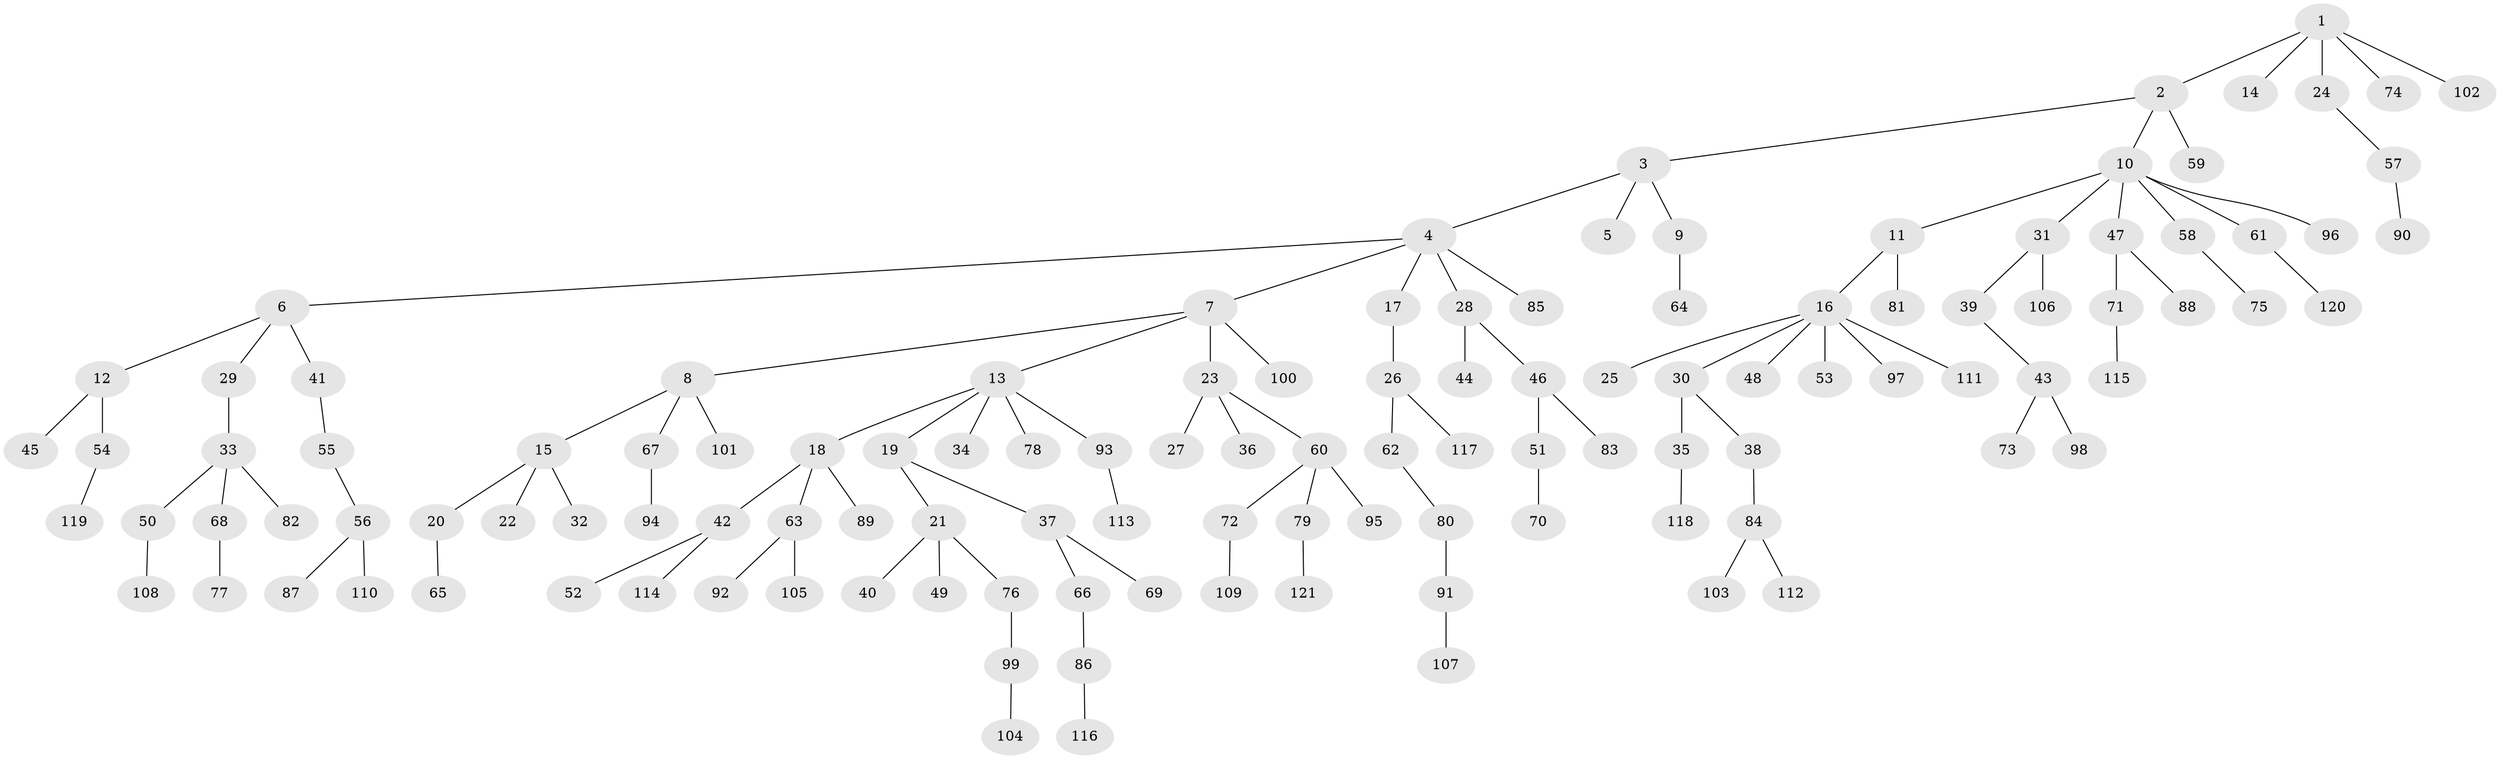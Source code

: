 // coarse degree distribution, {5: 0.03333333333333333, 3: 0.1, 9: 0.03333333333333333, 7: 0.016666666666666666, 1: 0.65, 2: 0.13333333333333333, 6: 0.016666666666666666, 4: 0.016666666666666666}
// Generated by graph-tools (version 1.1) at 2025/19/03/04/25 18:19:07]
// undirected, 121 vertices, 120 edges
graph export_dot {
graph [start="1"]
  node [color=gray90,style=filled];
  1;
  2;
  3;
  4;
  5;
  6;
  7;
  8;
  9;
  10;
  11;
  12;
  13;
  14;
  15;
  16;
  17;
  18;
  19;
  20;
  21;
  22;
  23;
  24;
  25;
  26;
  27;
  28;
  29;
  30;
  31;
  32;
  33;
  34;
  35;
  36;
  37;
  38;
  39;
  40;
  41;
  42;
  43;
  44;
  45;
  46;
  47;
  48;
  49;
  50;
  51;
  52;
  53;
  54;
  55;
  56;
  57;
  58;
  59;
  60;
  61;
  62;
  63;
  64;
  65;
  66;
  67;
  68;
  69;
  70;
  71;
  72;
  73;
  74;
  75;
  76;
  77;
  78;
  79;
  80;
  81;
  82;
  83;
  84;
  85;
  86;
  87;
  88;
  89;
  90;
  91;
  92;
  93;
  94;
  95;
  96;
  97;
  98;
  99;
  100;
  101;
  102;
  103;
  104;
  105;
  106;
  107;
  108;
  109;
  110;
  111;
  112;
  113;
  114;
  115;
  116;
  117;
  118;
  119;
  120;
  121;
  1 -- 2;
  1 -- 14;
  1 -- 24;
  1 -- 74;
  1 -- 102;
  2 -- 3;
  2 -- 10;
  2 -- 59;
  3 -- 4;
  3 -- 5;
  3 -- 9;
  4 -- 6;
  4 -- 7;
  4 -- 17;
  4 -- 28;
  4 -- 85;
  6 -- 12;
  6 -- 29;
  6 -- 41;
  7 -- 8;
  7 -- 13;
  7 -- 23;
  7 -- 100;
  8 -- 15;
  8 -- 67;
  8 -- 101;
  9 -- 64;
  10 -- 11;
  10 -- 31;
  10 -- 47;
  10 -- 58;
  10 -- 61;
  10 -- 96;
  11 -- 16;
  11 -- 81;
  12 -- 45;
  12 -- 54;
  13 -- 18;
  13 -- 19;
  13 -- 34;
  13 -- 78;
  13 -- 93;
  15 -- 20;
  15 -- 22;
  15 -- 32;
  16 -- 25;
  16 -- 30;
  16 -- 48;
  16 -- 53;
  16 -- 97;
  16 -- 111;
  17 -- 26;
  18 -- 42;
  18 -- 63;
  18 -- 89;
  19 -- 21;
  19 -- 37;
  20 -- 65;
  21 -- 40;
  21 -- 49;
  21 -- 76;
  23 -- 27;
  23 -- 36;
  23 -- 60;
  24 -- 57;
  26 -- 62;
  26 -- 117;
  28 -- 44;
  28 -- 46;
  29 -- 33;
  30 -- 35;
  30 -- 38;
  31 -- 39;
  31 -- 106;
  33 -- 50;
  33 -- 68;
  33 -- 82;
  35 -- 118;
  37 -- 66;
  37 -- 69;
  38 -- 84;
  39 -- 43;
  41 -- 55;
  42 -- 52;
  42 -- 114;
  43 -- 73;
  43 -- 98;
  46 -- 51;
  46 -- 83;
  47 -- 71;
  47 -- 88;
  50 -- 108;
  51 -- 70;
  54 -- 119;
  55 -- 56;
  56 -- 87;
  56 -- 110;
  57 -- 90;
  58 -- 75;
  60 -- 72;
  60 -- 79;
  60 -- 95;
  61 -- 120;
  62 -- 80;
  63 -- 92;
  63 -- 105;
  66 -- 86;
  67 -- 94;
  68 -- 77;
  71 -- 115;
  72 -- 109;
  76 -- 99;
  79 -- 121;
  80 -- 91;
  84 -- 103;
  84 -- 112;
  86 -- 116;
  91 -- 107;
  93 -- 113;
  99 -- 104;
}
